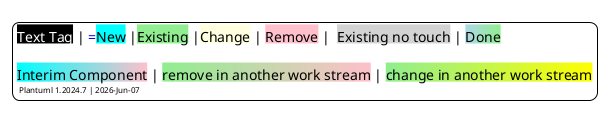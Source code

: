 @startuml style
'https://crashedmind.github.io/PlantUMLHitchhikersGuide/layout/layout.html
'allow_mixing
left to right direction
'skinparam monochrome true
'skinparam linetype polyline
'skinparam linetype ortho

!startsub BASIC

'<< (S,#FF7700) Singleton >>
skinparam ActorBackgroundColor #white
skinparam ComponentBackgroundColor #white
skinparam UseCaseBackgroundColor #white
skinparam ArrowThickness 3
skinparam ArrowLollipopColor #blue
skinparam ArrowColor grey
skinparam legendBackgroundColor #white
skinparam NoteBorderThickness 1.5
skinparam QueueBackgroundColor #white
skinparam BoundaryBackgroundColor #white
skinparam ControlBackgroundColor #white
skinparam EntityBackgroundColor #white
skinparam InterfaceBackgroundColor #white
skinparam DatabaseBackgroundColor #white 
skinparam Nodesep 30
skinparam Ranksep 10

skinparam rectangle {
    RoundCorner 25
}

!function $done($type = "any")
    !return "#lightblue|lightgreen"  
!endfunction

!function $notouch($type = "any")
    !return "#lightgray"  
!endfunction

!function $notouch_link($type = "any")
    !return "#gray"  
!endfunction

!function $exiting($type = "any")
    !return "#lightgreen"  
!endfunction

!function $existing($type = "any")
    !return "#lightgreen"  
!endfunction

!function $existing_link($type = "any")
    !return "#green"  
!endfunction

!function $new($type = "any")
    !return "#cyan"  
!endfunction

!function $new_link($type = "any")
    !return "#blue"  
!endfunction

!function $change($type = "any")
    !return "#lightyellow"  
!endfunction

!function $change_link($type = "any")
    !return "#burlywood"  
!endfunction


!function $remove($type = "any")
    !return "#pink"  
!endfunction

!function $remove_link($type = "any")
    !return "#red"  
!endfunction

!function $temporary($type = "any")
    !return "#cyan|pink"  
!endfunction

!function $remove_future($type = "any")
    !return "#lightgreen|pink"  
!endfunction

!function $change_future($type = "any")
    !return "#lightgreen|yellow"  
!endfunction


!unquoted procedure $black_tag($text='',$desc='')
    note on link #black|lightgray
        <&cog><color:#white>$text</color><back:#white><color:#black>$desc</color></back>
    endnote
!endprocedure


legend
<back:#black><color:#white>Text Tag</color></back> | <color:#blue>=</color><back:$new()>New</back> |<back:$existing()>Existing</back> |<back:$change()>Change</back> | <back:$remove()>Remove</back> |  <back:$notouch()>Existing no touch</back> | <back:$done()>Done</back>

<back:$temporary()>Interim Component</back> | <back:$remove_future()>remove in another work stream</back> | <back:$change_future()>change in another work stream</back>
<size:8> Plantuml %version() | %date("yyyy-MMM-dd") %filename()</size>
end legend

!endsub

!unquoted procedure $example_style($text='')
    component anyComponent as "Component"
    
    component new $new() 
    component existing $existing() 
    component remove $remove()
    component temporary $temporary()
    component notouch $notouch() 
    component done $done()
    component change $change()

    new ..|> anyComponent : Realization 

    usecase anyUseCase as "use case"
    
    'together {
    actor anyActor as "user/system" 
    actor stakeholder 
    stakeholder --|> anyActor : is as
    stakeholder -- anyUseCase
    '}

    existing -[$remove_link()]-> remove
        $black_tag(remove_link)

    notouch -[$notouch_link()]-> existing
        $black_tag(no_change_link)

    existing --> change
    change -[$change_link()]-> done
        $black_tag(change_link)
    new -[$new_link()]-> done
        $black_tag(new_link)
    done --> existing 

    new -u-|> anyUseCase : Implements

rectangle "In the scope of another workstream" #line.dashed {
    component remove_future $remove_future() 
    component change_future $change_future()

    existing -[$existing_link()]-> remove_future
        $black_tag(existing_link)
    
    existing --> change_future

    new --> temporary
    temporary --> remove_future
}


    rectangle Service as "Service Boundary" {
        node process {
            boundary anyBoundary as "Boundary"
            control anyControl as "Control / Controller"
            entity anyEntity as "Aggregate / Entity"
        }
        database anyStorage as "Durable storage"

        anyBoundary -r-> anyControl
        anyControl -r-> anyEntity 
        anyActor --> anyBoundary
        anyControl --> anyStorage : POST/PUT/GET/PATCH\nentity


        queue Topic_outbound <<outbound>> as "topic"

        queue Topic_inbound <<inbound>> as "topic"

        anyControl --\\ Topic_outbound : PUSH
        Topic_inbound --\\ anyControl : PULL
    }

!endprocedure

'$example_style()

@enduml